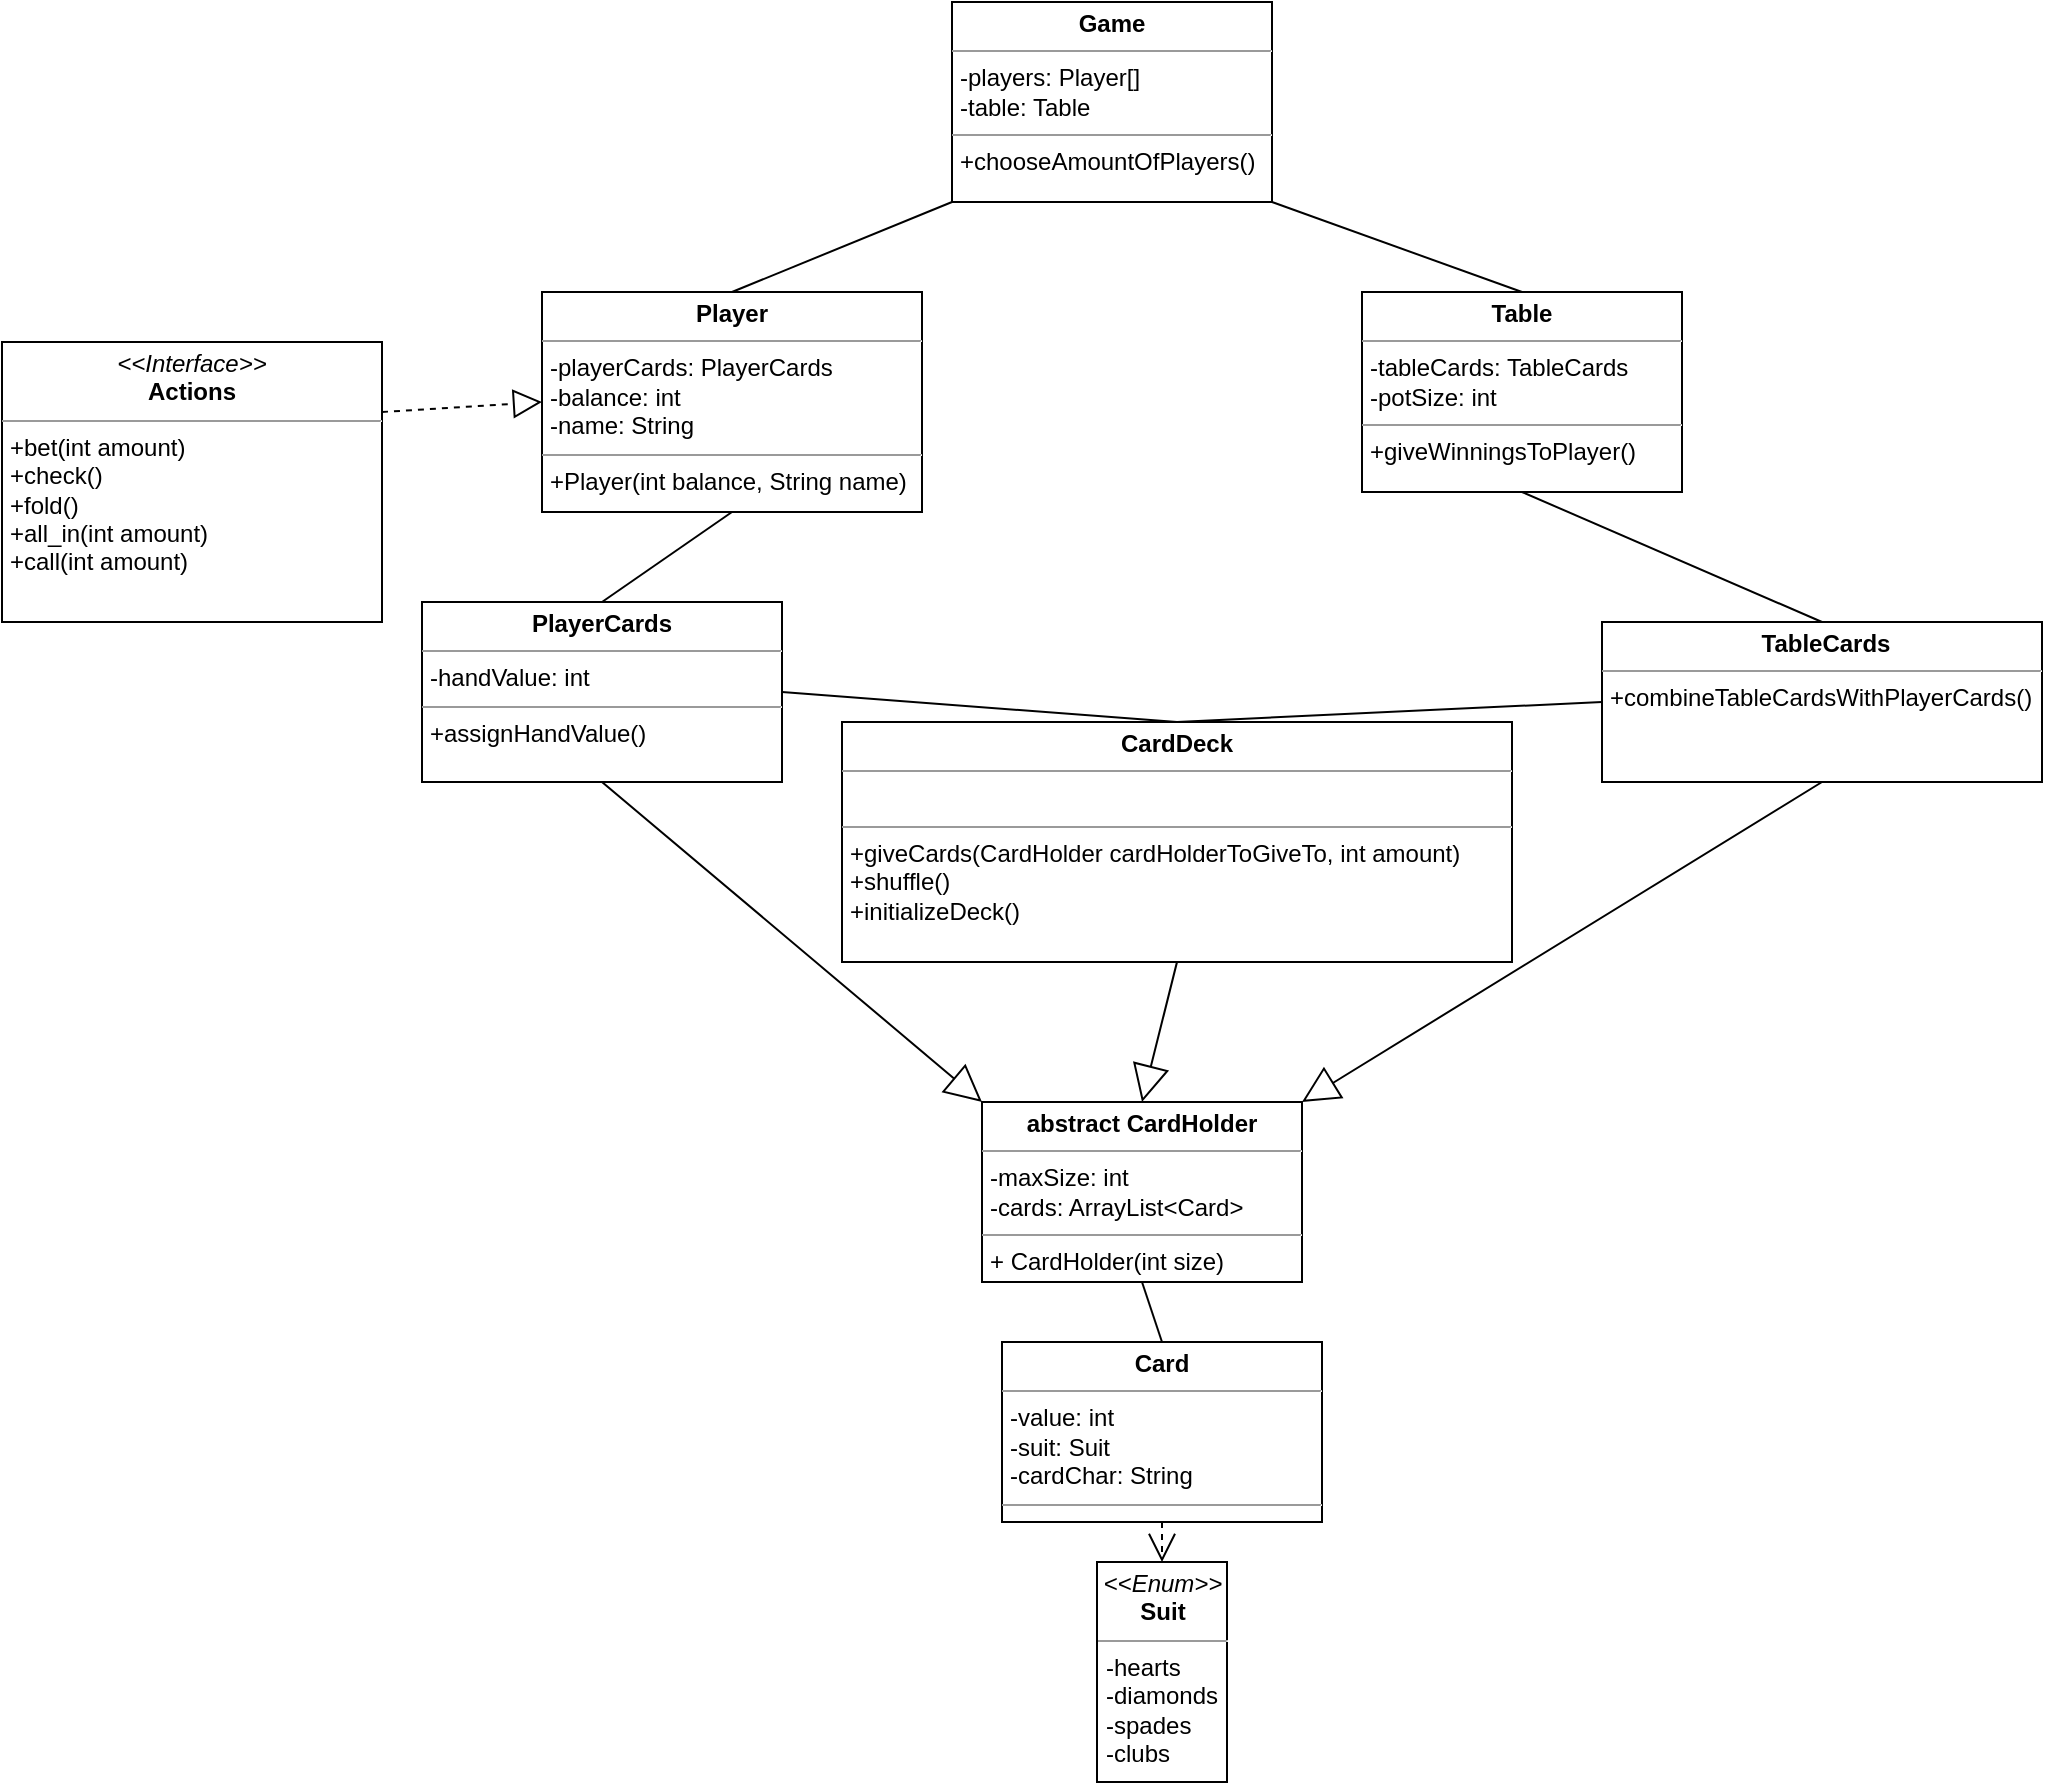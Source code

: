 <mxfile version="23.0.1" type="github">
  <diagram name="Page-1" id="viquiQ20y5q3F9xp7PsY">
    <mxGraphModel dx="1766" dy="711" grid="1" gridSize="10" guides="1" tooltips="1" connect="1" arrows="1" fold="1" page="0" pageScale="1" pageWidth="827" pageHeight="1169" background="none" math="0" shadow="0">
      <root>
        <mxCell id="0" />
        <mxCell id="1" parent="0" />
        <mxCell id="Q1CnJ9pVdr8e3OA5Tmbx-85" value="&lt;p style=&quot;margin:0px;margin-top:4px;text-align:center;&quot;&gt;&lt;b&gt;CardDeck&lt;/b&gt;&lt;/p&gt;&lt;hr size=&quot;1&quot;&gt;&lt;p style=&quot;margin:0px;margin-left:4px;&quot;&gt;&lt;br&gt;&lt;/p&gt;&lt;hr size=&quot;1&quot;&gt;&lt;p style=&quot;margin:0px;margin-left:4px;&quot;&gt;+giveCards(CardHolder cardHolderToGiveTo, int amount)&lt;/p&gt;&lt;p style=&quot;margin:0px;margin-left:4px;&quot;&gt;+shuffle()&lt;/p&gt;&lt;p style=&quot;margin:0px;margin-left:4px;&quot;&gt;+initializeDeck()&lt;/p&gt;" style="verticalAlign=top;align=left;overflow=fill;fontSize=12;fontFamily=Helvetica;html=1;whiteSpace=wrap;rounded=0;" vertex="1" parent="1">
          <mxGeometry x="260" y="450" width="335" height="120" as="geometry" />
        </mxCell>
        <mxCell id="Q1CnJ9pVdr8e3OA5Tmbx-86" value="&lt;p style=&quot;margin:0px;margin-top:4px;text-align:center;&quot;&gt;&lt;/p&gt;&lt;p style=&quot;text-align: center; margin: 0px 0px 0px 4px;&quot;&gt;&lt;b&gt;TableCards&lt;/b&gt;&lt;/p&gt;&lt;hr size=&quot;1&quot;&gt;&lt;p style=&quot;margin:0px;margin-left:4px;&quot;&gt;+combineTableCardsWithPlayerCards()&lt;/p&gt;" style="verticalAlign=top;align=left;overflow=fill;fontSize=12;fontFamily=Helvetica;html=1;whiteSpace=wrap;rounded=0;" vertex="1" parent="1">
          <mxGeometry x="640" y="400" width="220" height="80" as="geometry" />
        </mxCell>
        <mxCell id="Q1CnJ9pVdr8e3OA5Tmbx-87" value="&lt;p style=&quot;margin:0px;margin-top:4px;text-align:center;&quot;&gt;&lt;b&gt;Table&lt;/b&gt;&lt;/p&gt;&lt;hr size=&quot;1&quot;&gt;&lt;p style=&quot;margin:0px;margin-left:4px;&quot;&gt;-tableCards: TableCards&lt;/p&gt;&lt;p style=&quot;margin:0px;margin-left:4px;&quot;&gt;-potSize: int&lt;/p&gt;&lt;hr size=&quot;1&quot;&gt;&lt;p style=&quot;margin:0px;margin-left:4px;&quot;&gt;+giveWinningsToPlayer()&lt;/p&gt;" style="verticalAlign=top;align=left;overflow=fill;fontSize=12;fontFamily=Helvetica;html=1;whiteSpace=wrap;rounded=0;" vertex="1" parent="1">
          <mxGeometry x="520" y="235" width="160" height="100" as="geometry" />
        </mxCell>
        <mxCell id="Q1CnJ9pVdr8e3OA5Tmbx-88" value="&lt;p style=&quot;margin:0px;margin-top:4px;text-align:center;&quot;&gt;&lt;b&gt;Game&lt;/b&gt;&lt;/p&gt;&lt;hr size=&quot;1&quot;&gt;&lt;p style=&quot;margin:0px;margin-left:4px;&quot;&gt;-players: Player[]&lt;br&gt;&lt;/p&gt;&lt;p style=&quot;margin:0px;margin-left:4px;&quot;&gt;-table: Table&lt;/p&gt;&lt;hr size=&quot;1&quot;&gt;&lt;p style=&quot;margin:0px;margin-left:4px;&quot;&gt;+chooseAmountOfPlayers()&lt;/p&gt;" style="verticalAlign=top;align=left;overflow=fill;fontSize=12;fontFamily=Helvetica;html=1;whiteSpace=wrap;rounded=0;" vertex="1" parent="1">
          <mxGeometry x="315" y="90" width="160" height="100" as="geometry" />
        </mxCell>
        <mxCell id="Q1CnJ9pVdr8e3OA5Tmbx-89" value="&lt;p style=&quot;margin:0px;margin-top:4px;text-align:center;&quot;&gt;&lt;b&gt;Player&lt;/b&gt;&lt;/p&gt;&lt;hr size=&quot;1&quot;&gt;&lt;p style=&quot;margin:0px;margin-left:4px;&quot;&gt;-playerCards: PlayerCards&lt;/p&gt;&lt;p style=&quot;margin:0px;margin-left:4px;&quot;&gt;-balance: int&lt;/p&gt;&lt;p style=&quot;margin:0px;margin-left:4px;&quot;&gt;-name: String&lt;/p&gt;&lt;hr size=&quot;1&quot;&gt;&lt;p style=&quot;margin:0px;margin-left:4px;&quot;&gt;+Player(int balance, String name)&lt;/p&gt;" style="verticalAlign=top;align=left;overflow=fill;fontSize=12;fontFamily=Helvetica;html=1;whiteSpace=wrap;rounded=0;" vertex="1" parent="1">
          <mxGeometry x="110" y="235" width="190" height="110" as="geometry" />
        </mxCell>
        <mxCell id="Q1CnJ9pVdr8e3OA5Tmbx-91" value="&lt;p style=&quot;margin:0px;margin-top:4px;text-align:center;&quot;&gt;&lt;b&gt;PlayerCards&lt;/b&gt;&lt;/p&gt;&lt;hr size=&quot;1&quot;&gt;&lt;p style=&quot;margin:0px;margin-left:4px;&quot;&gt;&lt;span style=&quot;background-color: initial;&quot;&gt;-handValue: int&lt;/span&gt;&lt;br&gt;&lt;/p&gt;&lt;hr size=&quot;1&quot;&gt;&lt;p style=&quot;margin:0px;margin-left:4px;&quot;&gt;+assignHandValue()&lt;/p&gt;" style="verticalAlign=top;align=left;overflow=fill;fontSize=12;fontFamily=Helvetica;html=1;whiteSpace=wrap;rounded=0;" vertex="1" parent="1">
          <mxGeometry x="50" y="390" width="180" height="90" as="geometry" />
        </mxCell>
        <mxCell id="Q1CnJ9pVdr8e3OA5Tmbx-92" value="" style="endArrow=none;html=1;rounded=0;entryX=0;entryY=1;entryDx=0;entryDy=0;exitX=0.5;exitY=0;exitDx=0;exitDy=0;" edge="1" parent="1" source="Q1CnJ9pVdr8e3OA5Tmbx-89" target="Q1CnJ9pVdr8e3OA5Tmbx-88">
          <mxGeometry width="50" height="50" relative="1" as="geometry">
            <mxPoint x="340" y="375" as="sourcePoint" />
            <mxPoint x="390" y="325" as="targetPoint" />
          </mxGeometry>
        </mxCell>
        <mxCell id="Q1CnJ9pVdr8e3OA5Tmbx-93" value="" style="endArrow=none;html=1;rounded=0;entryX=1;entryY=1;entryDx=0;entryDy=0;exitX=0.5;exitY=0;exitDx=0;exitDy=0;" edge="1" parent="1" source="Q1CnJ9pVdr8e3OA5Tmbx-87" target="Q1CnJ9pVdr8e3OA5Tmbx-88">
          <mxGeometry width="50" height="50" relative="1" as="geometry">
            <mxPoint x="340" y="375" as="sourcePoint" />
            <mxPoint x="390" y="325" as="targetPoint" />
          </mxGeometry>
        </mxCell>
        <mxCell id="Q1CnJ9pVdr8e3OA5Tmbx-98" value="" style="endArrow=none;html=1;rounded=0;entryX=0.5;entryY=1;entryDx=0;entryDy=0;exitX=0.5;exitY=0;exitDx=0;exitDy=0;" edge="1" parent="1" source="Q1CnJ9pVdr8e3OA5Tmbx-91" target="Q1CnJ9pVdr8e3OA5Tmbx-89">
          <mxGeometry width="50" height="50" relative="1" as="geometry">
            <mxPoint x="330" y="525" as="sourcePoint" />
            <mxPoint x="380" y="475" as="targetPoint" />
          </mxGeometry>
        </mxCell>
        <mxCell id="Q1CnJ9pVdr8e3OA5Tmbx-99" value="" style="endArrow=none;html=1;rounded=0;entryX=0.5;entryY=1;entryDx=0;entryDy=0;exitX=0.5;exitY=0;exitDx=0;exitDy=0;" edge="1" parent="1" source="Q1CnJ9pVdr8e3OA5Tmbx-86" target="Q1CnJ9pVdr8e3OA5Tmbx-87">
          <mxGeometry width="50" height="50" relative="1" as="geometry">
            <mxPoint x="330" y="485" as="sourcePoint" />
            <mxPoint x="380" y="435" as="targetPoint" />
          </mxGeometry>
        </mxCell>
        <mxCell id="Q1CnJ9pVdr8e3OA5Tmbx-102" value="" style="endArrow=none;html=1;rounded=0;entryX=1;entryY=0.5;entryDx=0;entryDy=0;exitX=0.5;exitY=0;exitDx=0;exitDy=0;" edge="1" parent="1" source="Q1CnJ9pVdr8e3OA5Tmbx-85" target="Q1CnJ9pVdr8e3OA5Tmbx-91">
          <mxGeometry width="50" height="50" relative="1" as="geometry">
            <mxPoint x="320" y="515" as="sourcePoint" />
            <mxPoint x="370" y="465" as="targetPoint" />
          </mxGeometry>
        </mxCell>
        <mxCell id="Q1CnJ9pVdr8e3OA5Tmbx-103" value="" style="endArrow=none;html=1;rounded=0;entryX=0;entryY=0.5;entryDx=0;entryDy=0;exitX=0.5;exitY=0;exitDx=0;exitDy=0;" edge="1" parent="1" source="Q1CnJ9pVdr8e3OA5Tmbx-85" target="Q1CnJ9pVdr8e3OA5Tmbx-86">
          <mxGeometry width="50" height="50" relative="1" as="geometry">
            <mxPoint x="320" y="515" as="sourcePoint" />
            <mxPoint x="370" y="465" as="targetPoint" />
          </mxGeometry>
        </mxCell>
        <mxCell id="Q1CnJ9pVdr8e3OA5Tmbx-118" value="&lt;p style=&quot;margin:0px;margin-top:4px;text-align:center;&quot;&gt;&lt;i&gt;&amp;lt;&amp;lt;Enum&amp;gt;&amp;gt;&lt;/i&gt;&lt;br&gt;&lt;b&gt;Suit&lt;/b&gt;&lt;/p&gt;&lt;hr size=&quot;1&quot;&gt;&lt;p style=&quot;margin:0px;margin-left:4px;&quot;&gt;-hearts&lt;/p&gt;&lt;p style=&quot;margin:0px;margin-left:4px;&quot;&gt;-diamonds&lt;/p&gt;&lt;p style=&quot;margin:0px;margin-left:4px;&quot;&gt;-spades&lt;/p&gt;&lt;p style=&quot;margin:0px;margin-left:4px;&quot;&gt;-clubs&lt;/p&gt;" style="verticalAlign=top;align=left;overflow=fill;fontSize=12;fontFamily=Helvetica;html=1;whiteSpace=wrap;rounded=0;" vertex="1" parent="1">
          <mxGeometry x="387.5" y="870" width="65" height="110" as="geometry" />
        </mxCell>
        <mxCell id="Q1CnJ9pVdr8e3OA5Tmbx-122" value="&lt;p style=&quot;margin:0px;margin-top:4px;text-align:center;&quot;&gt;&lt;b&gt;abstract CardHolder&lt;/b&gt;&lt;/p&gt;&lt;hr size=&quot;1&quot;&gt;&lt;p style=&quot;margin:0px;margin-left:4px;&quot;&gt;-maxSize: int&lt;/p&gt;&lt;p style=&quot;margin:0px;margin-left:4px;&quot;&gt;-cards: ArrayList&amp;lt;Card&amp;gt;&lt;/p&gt;&lt;hr size=&quot;1&quot;&gt;&lt;p style=&quot;margin:0px;margin-left:4px;&quot;&gt;+ CardHolder(int size)&lt;/p&gt;" style="verticalAlign=top;align=left;overflow=fill;fontSize=12;fontFamily=Helvetica;html=1;whiteSpace=wrap;rounded=0;" vertex="1" parent="1">
          <mxGeometry x="330" y="640" width="160" height="90" as="geometry" />
        </mxCell>
        <mxCell id="Q1CnJ9pVdr8e3OA5Tmbx-126" value="" style="endArrow=none;html=1;entryX=0.5;entryY=1;entryDx=0;entryDy=0;exitX=0.5;exitY=0;exitDx=0;exitDy=0;rounded=0;" edge="1" parent="1" source="Q1CnJ9pVdr8e3OA5Tmbx-140" target="Q1CnJ9pVdr8e3OA5Tmbx-122">
          <mxGeometry width="50" height="50" relative="1" as="geometry">
            <mxPoint x="420" y="760" as="sourcePoint" />
            <mxPoint x="320" y="940" as="targetPoint" />
          </mxGeometry>
        </mxCell>
        <mxCell id="Q1CnJ9pVdr8e3OA5Tmbx-128" value="" style="endArrow=block;endSize=16;endFill=0;html=1;entryX=0;entryY=0;entryDx=0;entryDy=0;exitX=0.5;exitY=1;exitDx=0;exitDy=0;rounded=0;" edge="1" parent="1" source="Q1CnJ9pVdr8e3OA5Tmbx-91" target="Q1CnJ9pVdr8e3OA5Tmbx-122">
          <mxGeometry x="0.001" width="160" relative="1" as="geometry">
            <mxPoint x="100" y="570" as="sourcePoint" />
            <mxPoint x="260" y="570" as="targetPoint" />
            <mxPoint as="offset" />
          </mxGeometry>
        </mxCell>
        <mxCell id="Q1CnJ9pVdr8e3OA5Tmbx-129" value="" style="endArrow=block;endSize=16;endFill=0;html=1;exitX=0.5;exitY=1;exitDx=0;exitDy=0;entryX=0.5;entryY=0;entryDx=0;entryDy=0;rounded=0;" edge="1" parent="1" source="Q1CnJ9pVdr8e3OA5Tmbx-85" target="Q1CnJ9pVdr8e3OA5Tmbx-122">
          <mxGeometry x="0.001" width="160" relative="1" as="geometry">
            <mxPoint x="220" y="475" as="sourcePoint" />
            <mxPoint x="440" y="705" as="targetPoint" />
            <mxPoint as="offset" />
          </mxGeometry>
        </mxCell>
        <mxCell id="Q1CnJ9pVdr8e3OA5Tmbx-130" value="" style="endArrow=block;endSize=16;endFill=0;html=1;exitX=0.5;exitY=1;exitDx=0;exitDy=0;entryX=1;entryY=0;entryDx=0;entryDy=0;rounded=0;" edge="1" parent="1" source="Q1CnJ9pVdr8e3OA5Tmbx-86" target="Q1CnJ9pVdr8e3OA5Tmbx-122">
          <mxGeometry x="0.001" width="160" relative="1" as="geometry">
            <mxPoint x="430" y="585" as="sourcePoint" />
            <mxPoint x="450" y="715" as="targetPoint" />
            <mxPoint as="offset" />
          </mxGeometry>
        </mxCell>
        <mxCell id="Q1CnJ9pVdr8e3OA5Tmbx-131" value="" style="endArrow=open;endSize=12;dashed=1;html=1;entryX=0.5;entryY=0;entryDx=0;entryDy=0;exitX=0.5;exitY=1;exitDx=0;exitDy=0;rounded=0;" edge="1" parent="1" source="Q1CnJ9pVdr8e3OA5Tmbx-140" target="Q1CnJ9pVdr8e3OA5Tmbx-118">
          <mxGeometry x="0.004" width="160" relative="1" as="geometry">
            <mxPoint x="420" y="830" as="sourcePoint" />
            <mxPoint x="290" y="900" as="targetPoint" />
            <mxPoint as="offset" />
          </mxGeometry>
        </mxCell>
        <mxCell id="Q1CnJ9pVdr8e3OA5Tmbx-137" value="&lt;p style=&quot;margin:0px;margin-top:4px;text-align:center;&quot;&gt;&lt;i&gt;&amp;lt;&amp;lt;Interface&amp;gt;&amp;gt;&lt;/i&gt;&lt;br&gt;&lt;b&gt;Actions&lt;/b&gt;&lt;/p&gt;&lt;hr size=&quot;1&quot;&gt;&lt;p style=&quot;margin:0px;margin-left:4px;&quot;&gt;+bet(int amount)&lt;/p&gt;&lt;p style=&quot;margin:0px;margin-left:4px;&quot;&gt;+check()&lt;/p&gt;&lt;p style=&quot;margin:0px;margin-left:4px;&quot;&gt;+fold()&lt;/p&gt;&lt;p style=&quot;margin:0px;margin-left:4px;&quot;&gt;+all_in(int amount)&lt;/p&gt;&lt;p style=&quot;margin:0px;margin-left:4px;&quot;&gt;+call(int amount)&lt;/p&gt;" style="verticalAlign=top;align=left;overflow=fill;fontSize=12;fontFamily=Helvetica;html=1;whiteSpace=wrap;" vertex="1" parent="1">
          <mxGeometry x="-160" y="260" width="190" height="140" as="geometry" />
        </mxCell>
        <mxCell id="Q1CnJ9pVdr8e3OA5Tmbx-138" value="" style="endArrow=block;dashed=1;endFill=0;endSize=12;html=1;exitX=1;exitY=0.25;exitDx=0;exitDy=0;entryX=0;entryY=0.5;entryDx=0;entryDy=0;" edge="1" parent="1" source="Q1CnJ9pVdr8e3OA5Tmbx-137" target="Q1CnJ9pVdr8e3OA5Tmbx-89">
          <mxGeometry width="160" relative="1" as="geometry">
            <mxPoint x="180" y="510" as="sourcePoint" />
            <mxPoint x="340" y="510" as="targetPoint" />
          </mxGeometry>
        </mxCell>
        <mxCell id="Q1CnJ9pVdr8e3OA5Tmbx-140" value="&lt;p style=&quot;margin:0px;margin-top:4px;text-align:center;&quot;&gt;&lt;b&gt;Card&lt;/b&gt;&lt;/p&gt;&lt;hr size=&quot;1&quot;&gt;&lt;p style=&quot;margin:0px;margin-left:4px;&quot;&gt;-value: int&lt;/p&gt;&lt;p style=&quot;margin:0px;margin-left:4px;&quot;&gt;-suit: Suit&lt;/p&gt;&lt;p style=&quot;margin:0px;margin-left:4px;&quot;&gt;-cardChar: String&lt;/p&gt;&lt;hr size=&quot;1&quot;&gt;&lt;p style=&quot;margin:0px;margin-left:4px;&quot;&gt;+convertValueToCard()&lt;/p&gt;" style="verticalAlign=top;align=left;overflow=fill;fontSize=12;fontFamily=Helvetica;html=1;whiteSpace=wrap;" vertex="1" parent="1">
          <mxGeometry x="340" y="760" width="160" height="90" as="geometry" />
        </mxCell>
      </root>
    </mxGraphModel>
  </diagram>
</mxfile>
